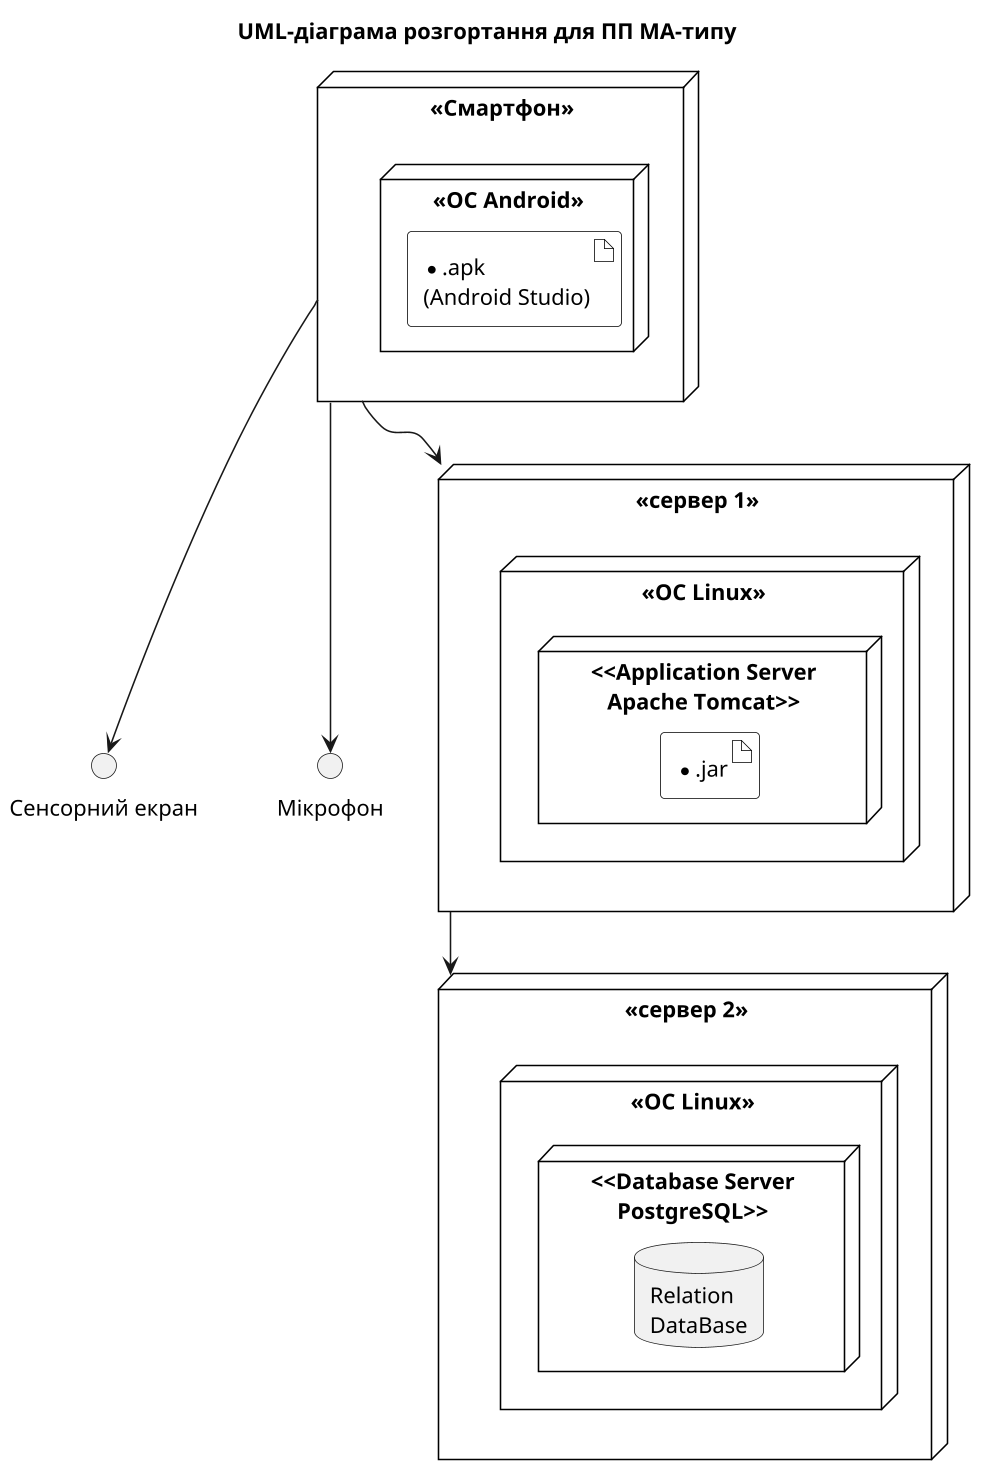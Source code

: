 @startuml
title UML-діаграма розгортання для ПП MA-типу

skinparam shadowing false
skinparam dpi 150
skinparam rectangle {
  BorderColor black
  BackgroundColor white
}
skinparam node {
  BorderColor black
  BackgroundColor white
}
skinparam artifact {
  BorderColor black
  BackgroundColor white
}

' ========================
' Смартфон (Presentation Layer)
' ========================
node "<<Смартфон>>" as phone {
  node "<<OC Android>>" as android {
    artifact "*.apk\n(Android Studio)"
  }
}

' Сенсорний екран і мікрофон кружечками
() "Сенсорний екран" as sensor
() "Мікрофон" as mic

phone -down-> sensor
phone -down-> mic

' ========================
' Сервер застосунку (Business Logic Layer)
' ========================
node "<<сервер 1>>" as server1 {
  node "<<OC Linux>>" as linux1 {
    node "<<Application Server\nApache Tomcat>>" as tomcat {
      artifact "*.jar"
    }
  }
}

' ========================
' Сервер бази даних (Access Layer)
' ========================
node "<<сервер 2>>" as server2 {
  node "<<OC Linux>>" as linux2 {
    node "<<Database Server\nPostgreSQL>>" as postgres {
      database "Relation\nDataBase"
    }
  }
}

' ========================
' Зв'язки
' ========================
phone --> server1
server1 --> server2

@enduml
